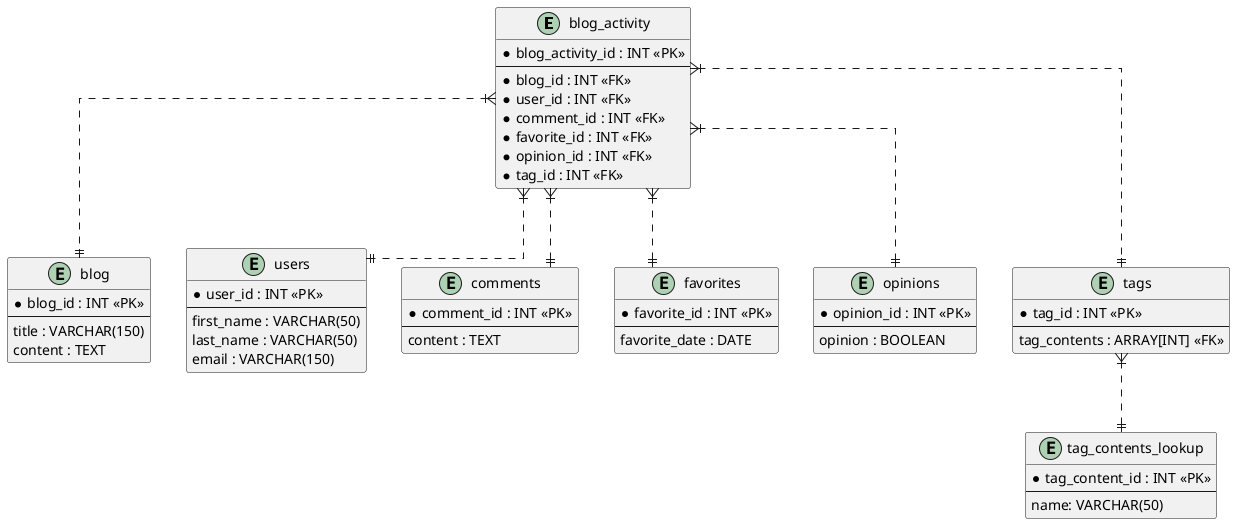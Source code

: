 @startuml

skinparam linetype ortho

entity "blog_activity" as blog_activity {
  *blog_activity_id : INT <<PK>>
  --
  *blog_id : INT <<FK>>
  *user_id : INT <<FK>>
  *comment_id : INT <<FK>>
  *favorite_id : INT <<FK>>
  *opinion_id : INT <<FK>>
  *tag_id : INT <<FK>>
}

entity "blog" as blog {
  *blog_id : INT <<PK>>
  --
  title : VARCHAR(150)
  content : TEXT
}

entity "users" as users {
  *user_id : INT <<PK>>
  --
  first_name : VARCHAR(50)
  last_name : VARCHAR(50)
  email : VARCHAR(150)
}

entity "comments" as comments {
  *comment_id : INT <<PK>>
  --
  content : TEXT
}

entity "favorites" as favorites {
  *favorite_id : INT <<PK>>
  --
  favorite_date : DATE
}

entity "opinions" as opinions {
  *opinion_id : INT <<PK>>
  --
  opinion : BOOLEAN
}

entity "tag_contents_lookup" as tag_contents_lookup {
  *tag_content_id : INT <<PK>>
  --
  name: VARCHAR(50)
}

entity "tags" as tags {
  *tag_id : INT <<PK>>
  --
  tag_contents : ARRAY[INT] <<FK>>
}

blog_activity }|..|| users
blog_activity }|..|| blog
blog_activity }|..|| comments
blog_activity }|..|| favorites
blog_activity }|..|| opinions
blog_activity }|..|| tags
tags }|..|| tag_contents_lookup

@enduml